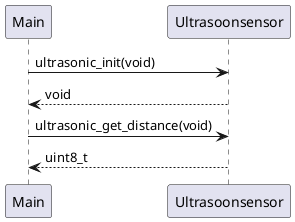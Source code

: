 @startuml
participant Main as Main
participant Ultrasoonsensor as us

Main -> us  : ultrasonic_init(void)
us --> Main : void

Main -> us : ultrasonic_get_distance(void)
us --> Main : uint8_t

@enduml
